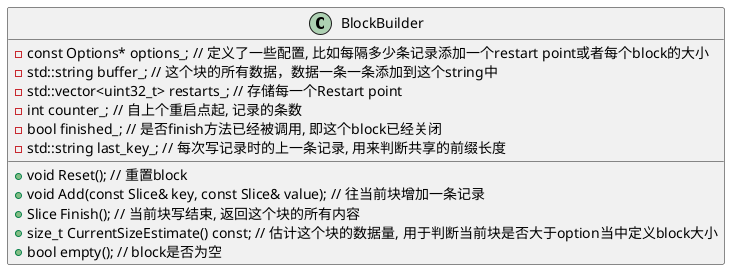 @startuml
class BlockBuilder {
  -const Options* options_; // 定义了一些配置, 比如每隔多少条记录添加一个restart point或者每个block的大小
  -std::string buffer_; // 这个块的所有数据，数据一条一条添加到这个string中
  -std::vector<uint32_t> restarts_; // 存储每一个Restart point
  -int counter_; // 自上个重启点起, 记录的条数
  -bool finished_; // 是否finish方法已经被调用, 即这个block已经关闭
  -std::string last_key_; // 每次写记录时的上一条记录, 用来判断共享的前缀长度
  +void Reset(); // 重置block
  +void Add(const Slice& key, const Slice& value); // 往当前块增加一条记录
  +Slice Finish(); // 当前块写结束, 返回这个块的所有内容
  +size_t CurrentSizeEstimate() const; // 估计这个块的数据量, 用于判断当前块是否大于option当中定义block大小
  +bool empty(); // block是否为空
}
@enduml